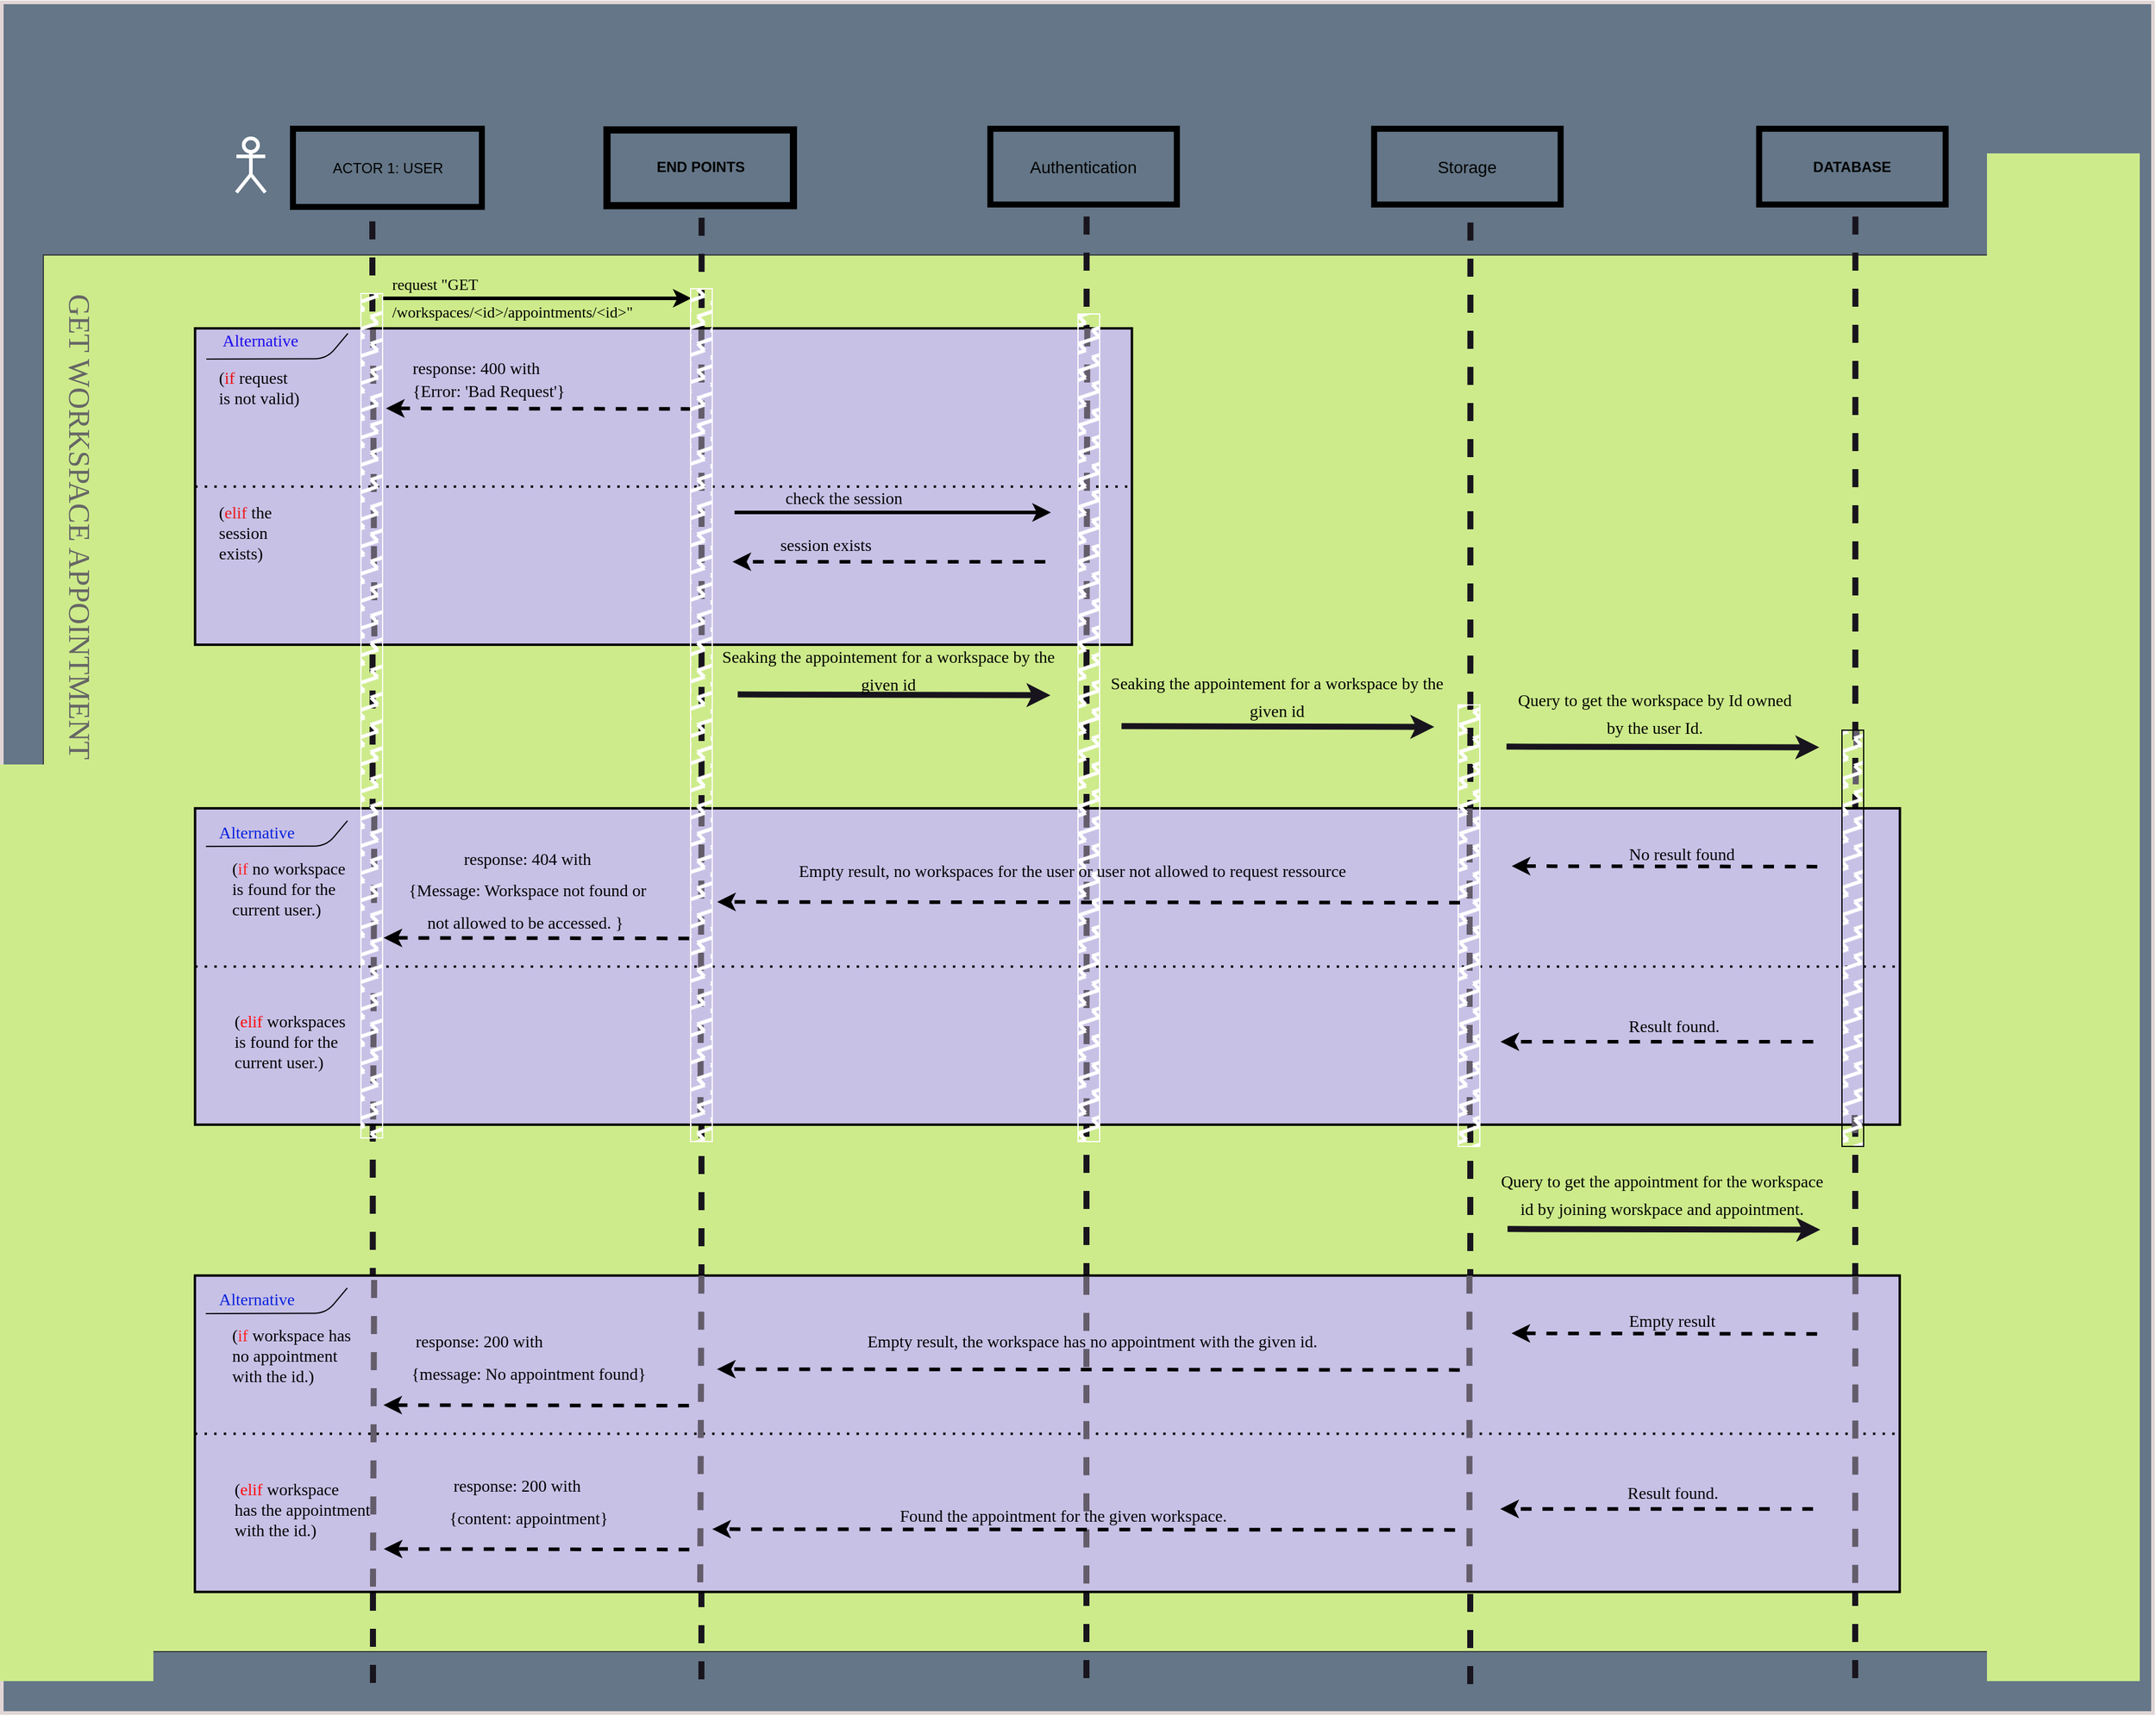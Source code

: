 <mxfile>
    <diagram id="F_yw_CQn4tfW_uXNjKrX" name="Page-1">
        <mxGraphModel dx="4344" dy="397" grid="0" gridSize="10" guides="0" tooltips="1" connect="1" arrows="1" fold="1" page="1" pageScale="1" pageWidth="1200" pageHeight="1600" background="#ffffff" math="0" shadow="0">
            <root>
                <mxCell id="0"/>
                <mxCell id="1" parent="0"/>
                <mxCell id="373" value="" style="rounded=0;whiteSpace=wrap;html=1;labelBackgroundColor=none;fillStyle=solid;strokeColor=#e1d5d5;strokeWidth=3;fontFamily=Times New Roman;fontSize=19;fontColor=#ec1818;fillColor=#647687;gradientColor=none;" parent="1" vertex="1">
                    <mxGeometry x="-3265.5" y="511" width="1788" height="1422" as="geometry"/>
                </mxCell>
                <mxCell id="454" value="" style="rounded=0;whiteSpace=wrap;html=1;fillColor=#cdeb8b;strokeColor=#36393d;" parent="1" vertex="1">
                    <mxGeometry x="-3231" y="721" width="1711" height="1161" as="geometry"/>
                </mxCell>
                <mxCell id="535" value="" style="endArrow=none;dashed=1;html=1;fontColor=#080808;endSize=4;strokeColor=#18141d;strokeWidth=5;" parent="1" edge="1">
                    <mxGeometry width="50" height="50" relative="1" as="geometry">
                        <mxPoint x="-2957" y="1908" as="sourcePoint"/>
                        <mxPoint x="-2957.5" y="684" as="targetPoint"/>
                    </mxGeometry>
                </mxCell>
                <mxCell id="229" value="ACTOR 1: USER" style="rounded=0;whiteSpace=wrap;html=1;fillColor=none;strokeWidth=5;" parent="1" vertex="1">
                    <mxGeometry x="-3023.5" y="616" width="157" height="65" as="geometry"/>
                </mxCell>
                <mxCell id="230" value="&lt;b&gt;END POINTS&lt;/b&gt;" style="rounded=0;whiteSpace=wrap;html=1;fillColor=none;strokeWidth=6;" parent="1" vertex="1">
                    <mxGeometry x="-2762.5" y="617" width="155" height="62.95" as="geometry"/>
                </mxCell>
                <mxCell id="231" value="&lt;font style=&quot;font-size: 14px;&quot;&gt;Authentication&lt;/font&gt;" style="rounded=0;whiteSpace=wrap;html=1;fillColor=none;strokeWidth=5;" parent="1" vertex="1">
                    <mxGeometry x="-2443.84" y="616.05" width="155" height="62.95" as="geometry"/>
                </mxCell>
                <mxCell id="232" value="&lt;font style=&quot;font-size: 14px;&quot;&gt;Storage&lt;/font&gt;" style="rounded=0;whiteSpace=wrap;html=1;fillColor=none;strokeWidth=5;" parent="1" vertex="1">
                    <mxGeometry x="-2124.84" y="616.05" width="155" height="62.95" as="geometry"/>
                </mxCell>
                <mxCell id="233" value="&lt;b&gt;DATABASE&lt;/b&gt;" style="rounded=0;whiteSpace=wrap;html=1;fillColor=none;strokeWidth=5;" parent="1" vertex="1">
                    <mxGeometry x="-1804.84" y="616.05" width="155" height="62.95" as="geometry"/>
                </mxCell>
                <mxCell id="234" value="" style="endArrow=none;dashed=1;html=1;fontColor=#080808;endSize=4;strokeColor=#18141d;strokeWidth=5;" parent="1" edge="1">
                    <mxGeometry width="50" height="50" relative="1" as="geometry">
                        <mxPoint x="-2684" y="1905" as="sourcePoint"/>
                        <mxPoint x="-2683.84" y="683.95" as="targetPoint"/>
                    </mxGeometry>
                </mxCell>
                <mxCell id="235" value="" style="endArrow=none;dashed=1;html=1;fontColor=#080808;endSize=4;strokeColor=#18141d;strokeWidth=5;" parent="1" edge="1">
                    <mxGeometry width="50" height="50" relative="1" as="geometry">
                        <mxPoint x="-2364" y="1904" as="sourcePoint"/>
                        <mxPoint x="-2363.84" y="683.95" as="targetPoint"/>
                    </mxGeometry>
                </mxCell>
                <mxCell id="236" value="" style="endArrow=none;dashed=1;html=1;fontColor=#080808;endSize=4;strokeColor=#18141d;strokeWidth=5;" parent="1" edge="1">
                    <mxGeometry width="50" height="50" relative="1" as="geometry">
                        <mxPoint x="-2045" y="1909" as="sourcePoint"/>
                        <mxPoint x="-2044.84" y="688.95" as="targetPoint"/>
                    </mxGeometry>
                </mxCell>
                <mxCell id="237" value="" style="endArrow=none;dashed=1;html=1;fontColor=#080808;endSize=4;strokeColor=#18141d;strokeWidth=5;" parent="1" edge="1">
                    <mxGeometry width="50" height="50" relative="1" as="geometry">
                        <mxPoint x="-1725" y="1904" as="sourcePoint"/>
                        <mxPoint x="-1724.84" y="688.95" as="targetPoint"/>
                    </mxGeometry>
                </mxCell>
                <mxCell id="238" value="" style="endArrow=classic;html=1;strokeColor=#18141d;strokeWidth=5;fontSize=14;fontColor=#080808;endSize=4;" parent="1" edge="1">
                    <mxGeometry width="50" height="50" relative="1" as="geometry">
                        <mxPoint x="-2653.84" y="1086.3" as="sourcePoint"/>
                        <mxPoint x="-2393.84" y="1086.95" as="targetPoint"/>
                    </mxGeometry>
                </mxCell>
                <mxCell id="242" value="" style="rounded=0;whiteSpace=wrap;html=1;strokeColor=#000000;strokeWidth=2;fontFamily=Verdana;fontSize=14;fontColor=#000000;fillColor=#C8C1E6;fillStyle=solid;gradientColor=none;" parent="1" vertex="1">
                    <mxGeometry x="-3104.84" y="781.95" width="778.65" height="263" as="geometry"/>
                </mxCell>
                <mxCell id="244" value="&lt;font color=&quot;#1b0ced&quot;&gt;Alternative&lt;/font&gt;" style="text;html=1;align=center;verticalAlign=middle;resizable=0;points=[];autosize=1;strokeColor=none;fillColor=none;fontSize=14;fontFamily=Verdana;fontColor=#000000;" parent="1" vertex="1">
                    <mxGeometry x="-3095.84" y="777.5" width="90" height="30" as="geometry"/>
                </mxCell>
                <mxCell id="245" value="(&lt;font color=&quot;#e90c0c&quot;&gt;if&lt;/font&gt; request&lt;br&gt;is not valid)" style="text;html=1;align=left;verticalAlign=middle;resizable=0;points=[];autosize=1;strokeColor=none;fillColor=none;fontSize=14;fontFamily=Verdana;fontColor=#000000;" parent="1" vertex="1">
                    <mxGeometry x="-3086.84" y="807.497" width="90" height="50" as="geometry"/>
                </mxCell>
                <mxCell id="246" value="(&lt;font color=&quot;#ec1818&quot;&gt;elif&lt;/font&gt; the&lt;br&gt;session&amp;nbsp;&lt;br&gt;exists)" style="text;html=1;align=left;verticalAlign=middle;resizable=0;points=[];autosize=1;strokeColor=none;fillColor=none;fontSize=14;fontFamily=Verdana;fontColor=#000000;" parent="1" vertex="1">
                    <mxGeometry x="-3086.84" y="921.949" width="62" height="62" as="geometry"/>
                </mxCell>
                <mxCell id="248" value="&lt;font face=&quot;Verdana&quot;&gt;&lt;span style=&quot;font-size: 14px;&quot;&gt;check the session&lt;/span&gt;&lt;/font&gt;" style="text;html=1;align=center;verticalAlign=middle;resizable=0;points=[];autosize=1;strokeColor=none;fillColor=none;fontSize=22;fontColor=#000000;" parent="1" vertex="1">
                    <mxGeometry x="-2637.194" y="901" width="142" height="39" as="geometry"/>
                </mxCell>
                <mxCell id="249" value="" style="endArrow=classic;html=1;rounded=1;strokeColor=#000000;strokeWidth=3;fontFamily=Verdana;fontSize=14;fontColor=#000000;jumpStyle=arc;jumpSize=0;dashed=1;" parent="1" edge="1">
                    <mxGeometry width="50" height="50" relative="1" as="geometry">
                        <mxPoint x="-2398.19" y="975.95" as="sourcePoint"/>
                        <mxPoint x="-2658.19" y="975.95" as="targetPoint"/>
                    </mxGeometry>
                </mxCell>
                <mxCell id="250" value="&lt;font face=&quot;Verdana&quot;&gt;&lt;span style=&quot;font-size: 14px;&quot;&gt;session exists&lt;/span&gt;&lt;/font&gt;" style="text;html=1;align=center;verticalAlign=middle;resizable=0;points=[];autosize=1;strokeColor=none;fillColor=none;fontSize=22;fontColor=#000000;" parent="1" vertex="1">
                    <mxGeometry x="-2638.194" y="940.95" width="115" height="39" as="geometry"/>
                </mxCell>
                <mxCell id="251" value="" style="endArrow=classic;html=1;rounded=1;strokeColor=#000000;strokeWidth=3;fontFamily=Verdana;fontSize=14;fontColor=#000000;jumpStyle=arc;jumpSize=0;dashed=1;" parent="1" edge="1">
                    <mxGeometry width="50" height="50" relative="1" as="geometry">
                        <mxPoint x="-2692.19" y="848.95" as="sourcePoint"/>
                        <mxPoint x="-2946.19" y="848.498" as="targetPoint"/>
                    </mxGeometry>
                </mxCell>
                <mxCell id="252" value="&lt;p style=&quot;line-height: 70%;&quot;&gt;&lt;font style=&quot;font-size: 14px;&quot; face=&quot;Verdana&quot;&gt;response: 400 with&lt;br&gt;{Error&lt;/font&gt;&lt;span style=&quot;background-color: initial; font-family: Verdana; font-size: 14px;&quot;&gt;: 'Bad Request'}&amp;nbsp;&lt;/span&gt;&lt;/p&gt;" style="text;html=1;align=left;verticalAlign=middle;resizable=0;points=[];autosize=1;strokeColor=none;fillColor=none;fontSize=22;fontColor=#000000;" parent="1" vertex="1">
                    <mxGeometry x="-2926.19" y="777.5" width="183" height="91" as="geometry"/>
                </mxCell>
                <mxCell id="253" value="" style="endArrow=classic;html=1;rounded=1;strokeColor=#000000;strokeWidth=3;fontSize=22;fontColor=#000000;jumpStyle=arc;jumpSize=0;" parent="1" edge="1">
                    <mxGeometry width="50" height="50" relative="1" as="geometry">
                        <mxPoint x="-2656.5" y="935" as="sourcePoint"/>
                        <mxPoint x="-2393.5" y="935" as="targetPoint"/>
                    </mxGeometry>
                </mxCell>
                <mxCell id="254" value="" style="endArrow=none;dashed=1;html=1;dashPattern=1 3;strokeWidth=2;rounded=1;strokeColor=#000000;fontFamily=Verdana;fontSize=14;fontColor=#000000;jumpStyle=arc;jumpSize=0;exitX=0;exitY=0.5;exitDx=0;exitDy=0;entryX=1;entryY=0.5;entryDx=0;entryDy=0;" parent="1" source="242" target="242" edge="1">
                    <mxGeometry width="50" height="50" relative="1" as="geometry">
                        <mxPoint x="-2816.19" y="947.95" as="sourcePoint"/>
                        <mxPoint x="-2326.19" y="889.95" as="targetPoint"/>
                    </mxGeometry>
                </mxCell>
                <mxCell id="255" value="" style="endArrow=classic;html=1;rounded=1;strokeColor=#000000;strokeWidth=3;fontSize=22;fontColor=#000000;jumpStyle=arc;jumpSize=0;" parent="1" edge="1">
                    <mxGeometry width="50" height="50" relative="1" as="geometry">
                        <mxPoint x="-2949.19" y="756.95" as="sourcePoint"/>
                        <mxPoint x="-2692.19" y="756.95" as="targetPoint"/>
                    </mxGeometry>
                </mxCell>
                <mxCell id="257" value="&lt;span style=&quot;color: rgb(0, 0, 0); font-family: Verdana; font-style: normal; font-variant-ligatures: normal; font-variant-caps: normal; font-weight: 400; letter-spacing: normal; orphans: 2; text-align: center; text-indent: 0px; text-transform: none; widows: 2; word-spacing: 0px; -webkit-text-stroke-width: 0px; text-decoration-thickness: initial; text-decoration-style: initial; text-decoration-color: initial; float: none; display: inline !important;&quot;&gt;&lt;font style=&quot;font-size: 13px;&quot;&gt;request &quot;GET /workspaces/&amp;lt;id&amp;gt;/appointments/&amp;lt;id&amp;gt;&quot;&lt;/font&gt;&lt;/span&gt;" style="text;whiteSpace=wrap;html=1;fontSize=19;fontColor=#000000;" parent="1" vertex="1">
                    <mxGeometry x="-2943" y="726" width="272" height="50" as="geometry"/>
                </mxCell>
                <mxCell id="260" value="" style="endArrow=none;dashed=1;html=1;fontColor=#080808;endSize=4;strokeColor=#635c6a;strokeWidth=5;" parent="1" edge="1">
                    <mxGeometry width="50" height="50" relative="1" as="geometry">
                        <mxPoint x="-2363.84" y="1036.95" as="sourcePoint"/>
                        <mxPoint x="-2363.24" y="776.5" as="targetPoint"/>
                    </mxGeometry>
                </mxCell>
                <mxCell id="261" value="&lt;div style=&quot;text-align: center;&quot;&gt;&lt;font face=&quot;Verdana&quot;&gt;&lt;span style=&quot;font-size: 14px;&quot;&gt;Seaking the appointement&lt;/span&gt;&lt;/font&gt;&lt;span style=&quot;font-size: 14px; font-family: Verdana; background-color: initial;&quot;&gt;&amp;nbsp;for a workspace by the given id&lt;/span&gt;&lt;/div&gt;" style="text;whiteSpace=wrap;html=1;fontSize=19;fontColor=#000000;" parent="1" vertex="1">
                    <mxGeometry x="-2674" y="1036" width="289" height="51" as="geometry"/>
                </mxCell>
                <mxCell id="262" value="" style="endArrow=classic;html=1;strokeColor=#18141d;strokeWidth=5;fontSize=14;fontColor=#080808;endSize=4;" parent="1" edge="1">
                    <mxGeometry width="50" height="50" relative="1" as="geometry">
                        <mxPoint x="-2334.84" y="1112.65" as="sourcePoint"/>
                        <mxPoint x="-2074.84" y="1113.3" as="targetPoint"/>
                    </mxGeometry>
                </mxCell>
                <mxCell id="263" value="&lt;div style=&quot;text-align: center;&quot;&gt;&lt;font face=&quot;Verdana&quot;&gt;&lt;span style=&quot;font-size: 14px;&quot;&gt;Query to get the workspace by Id owned by the user Id.&lt;/span&gt;&lt;/font&gt;&lt;/div&gt;" style="text;whiteSpace=wrap;html=1;fontSize=19;fontColor=#000000;" parent="1" vertex="1">
                    <mxGeometry x="-2013" y="1072" width="241" height="50" as="geometry"/>
                </mxCell>
                <mxCell id="264" value="" style="endArrow=classic;html=1;strokeColor=#18141d;strokeWidth=5;fontSize=14;fontColor=#080808;endSize=4;" parent="1" edge="1">
                    <mxGeometry width="50" height="50" relative="1" as="geometry">
                        <mxPoint x="-2014.84" y="1129.65" as="sourcePoint"/>
                        <mxPoint x="-1754.84" y="1130.3" as="targetPoint"/>
                    </mxGeometry>
                </mxCell>
                <mxCell id="266" value="" style="rounded=0;whiteSpace=wrap;html=1;strokeColor=#000000;strokeWidth=2;fontFamily=Verdana;fontSize=14;fontColor=#000000;fillColor=#C8C1E6;fillStyle=solid;gradientColor=none;" parent="1" vertex="1">
                    <mxGeometry x="-3104.84" y="1180.95" width="1417" height="263" as="geometry"/>
                </mxCell>
                <mxCell id="273" value="" style="endArrow=classic;html=1;rounded=1;strokeColor=#000000;strokeWidth=3;fontFamily=Verdana;fontSize=14;fontColor=#000000;jumpStyle=arc;jumpSize=0;dashed=1;" parent="1" edge="1">
                    <mxGeometry width="50" height="50" relative="1" as="geometry">
                        <mxPoint x="-1759.84" y="1374.95" as="sourcePoint"/>
                        <mxPoint x="-2019.84" y="1374.95" as="targetPoint"/>
                    </mxGeometry>
                </mxCell>
                <mxCell id="274" value="&lt;font face=&quot;Verdana&quot;&gt;&lt;span style=&quot;font-size: 14px;&quot;&gt;Result found.&lt;/span&gt;&lt;/font&gt;" style="text;html=1;align=center;verticalAlign=middle;resizable=0;points=[];autosize=1;strokeColor=none;fillColor=none;fontSize=22;fontColor=#000000;" parent="1" vertex="1">
                    <mxGeometry x="-1922.844" y="1339.95" width="93" height="40" as="geometry"/>
                </mxCell>
                <mxCell id="278" value="" style="endArrow=none;dashed=1;html=1;dashPattern=1 3;strokeWidth=2;rounded=1;strokeColor=#000000;fontFamily=Verdana;fontSize=14;fontColor=#000000;jumpStyle=arc;jumpSize=0;exitX=0;exitY=0.5;exitDx=0;exitDy=0;entryX=1;entryY=0.5;entryDx=0;entryDy=0;" parent="1" source="266" target="266" edge="1">
                    <mxGeometry width="50" height="50" relative="1" as="geometry">
                        <mxPoint x="-2177.84" y="1346.95" as="sourcePoint"/>
                        <mxPoint x="-1687.84" y="1288.95" as="targetPoint"/>
                    </mxGeometry>
                </mxCell>
                <mxCell id="281" value="" style="endArrow=none;dashed=1;html=1;fontColor=#080808;endSize=4;strokeColor=#635c6a;strokeWidth=5;" parent="1" edge="1">
                    <mxGeometry width="50" height="50" relative="1" as="geometry">
                        <mxPoint x="-2045.49" y="1435.95" as="sourcePoint"/>
                        <mxPoint x="-2045.49" y="1174.95" as="targetPoint"/>
                    </mxGeometry>
                </mxCell>
                <mxCell id="282" value="" style="endArrow=none;dashed=1;html=1;fontColor=#080808;endSize=4;strokeColor=#635c6a;strokeWidth=5;" parent="1" edge="1">
                    <mxGeometry width="50" height="50" relative="1" as="geometry">
                        <mxPoint x="-2363.84" y="1436.95" as="sourcePoint"/>
                        <mxPoint x="-2363.84" y="1176.95" as="targetPoint"/>
                    </mxGeometry>
                </mxCell>
                <mxCell id="283" value="" style="endArrow=none;dashed=1;html=1;fontColor=#080808;endSize=4;strokeColor=#635c6a;strokeWidth=5;startArrow=none;" parent="1" source="532" edge="1">
                    <mxGeometry width="50" height="50" relative="1" as="geometry">
                        <mxPoint x="-1725.49" y="1435.95" as="sourcePoint"/>
                        <mxPoint x="-1724.89" y="1175.5" as="targetPoint"/>
                    </mxGeometry>
                </mxCell>
                <mxCell id="286" value="" style="endArrow=classic;html=1;rounded=1;strokeColor=#000000;strokeWidth=3;fontFamily=Verdana;fontSize=14;fontColor=#000000;jumpStyle=arc;jumpSize=0;dashed=1;" parent="1" edge="1">
                    <mxGeometry width="50" height="50" relative="1" as="geometry">
                        <mxPoint x="-1756.5" y="1229.45" as="sourcePoint"/>
                        <mxPoint x="-2010.5" y="1228.998" as="targetPoint"/>
                    </mxGeometry>
                </mxCell>
                <mxCell id="287" value="&lt;p style=&quot;line-height: 70%;&quot;&gt;&lt;font face=&quot;Verdana&quot;&gt;&lt;span style=&quot;font-size: 14px;&quot;&gt;No result found&lt;/span&gt;&lt;/font&gt;&lt;/p&gt;" style="text;html=1;align=left;verticalAlign=middle;resizable=0;points=[];autosize=1;strokeColor=none;fillColor=none;fontSize=22;fontColor=#000000;" parent="1" vertex="1">
                    <mxGeometry x="-1914.84" y="1180.0" width="106" height="75" as="geometry"/>
                </mxCell>
                <mxCell id="292" value="" style="endArrow=none;dashed=1;html=1;fontColor=#080808;endSize=4;strokeColor=#635c6a;strokeWidth=5;" parent="1" edge="1">
                    <mxGeometry width="50" height="50" relative="1" as="geometry">
                        <mxPoint x="-2684.84" y="1435.95" as="sourcePoint"/>
                        <mxPoint x="-2683.84" y="1172.6" as="targetPoint"/>
                    </mxGeometry>
                </mxCell>
                <mxCell id="297" value="" style="endArrow=none;html=1;rounded=1;strokeColor=#000000;strokeWidth=1;fontFamily=Verdana;fontSize=14;fontColor=#000000;jumpStyle=arc;jumpSize=0;exitX=0;exitY=0.081;exitDx=0;exitDy=0;exitPerimeter=0;entryX=0.144;entryY=0;entryDx=0;entryDy=0;entryPerimeter=0;" parent="1" edge="1">
                    <mxGeometry width="50" height="50" relative="1" as="geometry">
                        <mxPoint x="-3095.84" y="1212.603" as="sourcePoint"/>
                        <mxPoint x="-2978.192" y="1191.3" as="targetPoint"/>
                        <Array as="points">
                            <mxPoint x="-2995.84" y="1212.3"/>
                        </Array>
                    </mxGeometry>
                </mxCell>
                <mxCell id="298" value="&lt;font color=&quot;#0922dc&quot;&gt;Alternative&lt;/font&gt;" style="text;html=1;align=center;verticalAlign=middle;resizable=0;points=[];autosize=1;strokeColor=none;fillColor=none;fontSize=14;fontFamily=Verdana;fontColor=#000000;" parent="1" vertex="1">
                    <mxGeometry x="-3098.84" y="1186.65" width="90" height="30" as="geometry"/>
                </mxCell>
                <mxCell id="299" value="(&lt;font color=&quot;#fc2223&quot;&gt;if&lt;/font&gt;&amp;nbsp;no workspace&lt;br&gt;is found for the &lt;br&gt;current user.)" style="text;html=1;align=left;verticalAlign=middle;resizable=0;points=[];autosize=1;strokeColor=none;fillColor=none;fontSize=14;fontFamily=Verdana;fontColor=#000000;" parent="1" vertex="1">
                    <mxGeometry x="-3075.84" y="1217.647" width="112" height="62" as="geometry"/>
                </mxCell>
                <mxCell id="300" value="(&lt;font color=&quot;#ff0a0a&quot;&gt;elif&lt;/font&gt;&amp;nbsp;workspaces&lt;br&gt;is found for the &lt;br&gt;current user.)" style="text;html=1;align=left;verticalAlign=middle;resizable=0;points=[];autosize=1;strokeColor=none;fillColor=none;fontSize=14;fontFamily=Verdana;fontColor=#000000;" parent="1" vertex="1">
                    <mxGeometry x="-3073.84" y="1345.299" width="110" height="62" as="geometry"/>
                </mxCell>
                <mxCell id="301" value="" style="endArrow=none;dashed=1;html=1;fontColor=#080808;endSize=4;strokeColor=#635c6a;strokeWidth=5;" parent="1" edge="1">
                    <mxGeometry width="50" height="50" relative="1" as="geometry">
                        <mxPoint x="-2956.84" y="1439.65" as="sourcePoint"/>
                        <mxPoint x="-2955.84" y="1176.3" as="targetPoint"/>
                    </mxGeometry>
                </mxCell>
                <mxCell id="302" value="" style="endArrow=classic;html=1;rounded=1;strokeColor=#000000;strokeWidth=3;fontFamily=Verdana;fontSize=14;fontColor=#000000;jumpStyle=arc;jumpSize=0;dashed=1;" parent="1" edge="1">
                    <mxGeometry width="50" height="50" relative="1" as="geometry">
                        <mxPoint x="-2694.19" y="1289.1" as="sourcePoint"/>
                        <mxPoint x="-2948.19" y="1288.648" as="targetPoint"/>
                    </mxGeometry>
                </mxCell>
                <mxCell id="368" value="" style="endArrow=none;dashed=1;html=1;fontColor=#080808;endSize=4;strokeColor=#635c6a;strokeWidth=5;" parent="1" edge="1">
                    <mxGeometry width="50" height="50" relative="1" as="geometry">
                        <mxPoint x="-2683.84" y="1036.95" as="sourcePoint"/>
                        <mxPoint x="-2684" y="783" as="targetPoint"/>
                    </mxGeometry>
                </mxCell>
                <mxCell id="371" value="" style="endArrow=none;html=1;rounded=1;strokeColor=#000000;strokeWidth=1;fontFamily=Verdana;fontSize=14;fontColor=#000000;jumpStyle=arc;jumpSize=0;exitX=0;exitY=0.081;exitDx=0;exitDy=0;exitPerimeter=0;entryX=0.144;entryY=0;entryDx=0;entryDy=0;entryPerimeter=0;" parent="1" edge="1">
                    <mxGeometry width="50" height="50" relative="1" as="geometry">
                        <mxPoint x="-3095.49" y="807.503" as="sourcePoint"/>
                        <mxPoint x="-2977.842" y="786.2" as="targetPoint"/>
                        <Array as="points">
                            <mxPoint x="-2995.49" y="807.2"/>
                        </Array>
                    </mxGeometry>
                </mxCell>
                <mxCell id="370" value="" style="endArrow=none;dashed=1;html=1;fontColor=#080808;endSize=4;strokeColor=#635c6a;strokeWidth=5;" parent="1" edge="1">
                    <mxGeometry width="50" height="50" relative="1" as="geometry">
                        <mxPoint x="-2955.84" y="1037.95" as="sourcePoint"/>
                        <mxPoint x="-2957" y="782" as="targetPoint"/>
                    </mxGeometry>
                </mxCell>
                <mxCell id="375" value="" style="shape=umlActor;verticalLabelPosition=bottom;verticalAlign=top;html=1;outlineConnect=0;labelBackgroundColor=none;fillStyle=solid;strokeColor=#ffffff;strokeWidth=3;fontFamily=Times New Roman;fontSize=19;fontColor=#ec1818;fillColor=none;gradientColor=none;" parent="1" vertex="1">
                    <mxGeometry x="-3070.5" y="624" width="24" height="45" as="geometry"/>
                </mxCell>
                <mxCell id="455" value="&lt;font face=&quot;Times New Roman&quot; color=&quot;#666666&quot;&gt;&lt;span style=&quot;font-size: 25px;&quot;&gt;GET WORKSPACE APPOINTMENT&lt;/span&gt;&lt;/font&gt;" style="text;html=1;align=center;verticalAlign=middle;resizable=0;points=[];autosize=1;strokeColor=none;fillColor=none;rotation=90;" parent="1" vertex="1">
                    <mxGeometry x="-3403" y="925" width="405" height="42" as="geometry"/>
                </mxCell>
                <mxCell id="525" value="&lt;font style=&quot;text-align: left; font-size: 14px;&quot; face=&quot;Verdana&quot;&gt;response: 404 with&lt;br&gt;{Message: Workspace not found or &lt;br&gt;not allowed to be accessed.&amp;nbsp;&lt;/font&gt;&lt;span style=&quot;text-align: left; background-color: initial; font-family: Verdana; font-size: 14px;&quot;&gt;}&amp;nbsp;&lt;/span&gt;" style="text;html=1;align=center;verticalAlign=middle;resizable=0;points=[];autosize=1;strokeColor=none;fillColor=none;fontSize=22;fontColor=#000000;" parent="1" vertex="1">
                    <mxGeometry x="-2936.004" y="1201" width="215" height="91" as="geometry"/>
                </mxCell>
                <mxCell id="526" value="" style="rounded=0;whiteSpace=wrap;html=1;fillColor=#FFFFFF;strokeColor=#fcfcfc;fillStyle=zigzag-line;" parent="1" vertex="1">
                    <mxGeometry x="-2967" y="753" width="18" height="702" as="geometry"/>
                </mxCell>
                <mxCell id="527" value="" style="rounded=0;whiteSpace=wrap;html=1;fillColor=#FFFFFF;strokeColor=#fffafa;fillStyle=zigzag-line;" parent="1" vertex="1">
                    <mxGeometry x="-2693" y="749" width="18" height="709" as="geometry"/>
                </mxCell>
                <mxCell id="528" value="" style="rounded=0;whiteSpace=wrap;html=1;fillColor=#FFFFFF;strokeColor=#FFFFFF;fillStyle=zigzag-line;" parent="1" vertex="1">
                    <mxGeometry x="-2371" y="770" width="18" height="688" as="geometry"/>
                </mxCell>
                <mxCell id="529" value="" style="rounded=0;whiteSpace=wrap;html=1;fillColor=#FFFFFF;strokeColor=#FFFFFF;fillStyle=zigzag-line;" parent="1" vertex="1">
                    <mxGeometry x="-2055" y="1095" width="18" height="367" as="geometry"/>
                </mxCell>
                <mxCell id="533" value="" style="endArrow=none;dashed=1;html=1;fontColor=#080808;endSize=4;strokeColor=#635c6a;strokeWidth=5;" parent="1" target="532" edge="1">
                    <mxGeometry width="50" height="50" relative="1" as="geometry">
                        <mxPoint x="-1725.49" y="1435.95" as="sourcePoint"/>
                        <mxPoint x="-1724.89" y="1175.5" as="targetPoint"/>
                    </mxGeometry>
                </mxCell>
                <mxCell id="532" value="" style="rounded=0;whiteSpace=wrap;html=1;fillColor=#FFFFFF;strokeColor=#050505;fillStyle=zigzag-line;" parent="1" vertex="1">
                    <mxGeometry x="-1736" y="1116" width="18" height="346" as="geometry"/>
                </mxCell>
                <mxCell id="544" value="&lt;div style=&quot;text-align: center;&quot;&gt;&lt;font face=&quot;Verdana&quot;&gt;&lt;span style=&quot;font-size: 14px;&quot;&gt;Seaking the appointement for a workspace by the given id&lt;/span&gt;&lt;/font&gt;&lt;/div&gt;" style="text;whiteSpace=wrap;html=1;fontSize=19;fontColor=#000000;" parent="1" vertex="1">
                    <mxGeometry x="-2351" y="1058" width="289" height="51" as="geometry"/>
                </mxCell>
                <mxCell id="545" value="&lt;div style=&quot;text-align: center;&quot;&gt;&lt;font style=&quot;font-size: 22px; text-align: left;&quot; face=&quot;Verdana&quot;&gt;&lt;span style=&quot;font-size: 14px;&quot;&gt;Empty result, no workspaces for the user&amp;nbsp;&lt;/span&gt;&lt;/font&gt;&lt;span style=&quot;text-align: left; background-color: initial; font-size: 14px; font-family: Verdana;&quot;&gt;or user not allowed to request ressource&lt;/span&gt;&lt;br&gt;&lt;/div&gt;" style="text;whiteSpace=wrap;html=1;fontSize=19;fontColor=#000000;" parent="1" vertex="1">
                    <mxGeometry x="-2605" y="1211" width="527" height="50" as="geometry"/>
                </mxCell>
                <mxCell id="548" value="" style="endArrow=classic;html=1;rounded=1;strokeColor=#000000;strokeWidth=3;fontFamily=Verdana;fontSize=14;fontColor=#000000;jumpStyle=arc;jumpSize=0;dashed=1;exitX=0.083;exitY=0.448;exitDx=0;exitDy=0;exitPerimeter=0;entryX=1.228;entryY=0.719;entryDx=0;entryDy=0;entryPerimeter=0;" parent="1" source="529" target="527" edge="1">
                    <mxGeometry width="50" height="50" relative="1" as="geometry">
                        <mxPoint x="-2341.0" y="1259" as="sourcePoint"/>
                        <mxPoint x="-2601.0" y="1259" as="targetPoint"/>
                    </mxGeometry>
                </mxCell>
                <mxCell id="549" value="&lt;div style=&quot;text-align: center;&quot;&gt;&lt;font face=&quot;Verdana&quot;&gt;&lt;span style=&quot;font-size: 14px;&quot;&gt;Query to get the appointment for the workspace id by joining worskpace and appointment.&lt;/span&gt;&lt;/font&gt;&lt;/div&gt;" style="text;whiteSpace=wrap;html=1;fontSize=19;fontColor=#000000;" parent="1" vertex="1">
                    <mxGeometry x="-2023" y="1472" width="273" height="50" as="geometry"/>
                </mxCell>
                <mxCell id="550" value="" style="endArrow=classic;html=1;strokeColor=#18141d;strokeWidth=5;fontSize=14;fontColor=#080808;endSize=4;" parent="1" edge="1">
                    <mxGeometry width="50" height="50" relative="1" as="geometry">
                        <mxPoint x="-2014.0" y="1530.65" as="sourcePoint"/>
                        <mxPoint x="-1754.0" y="1531.3" as="targetPoint"/>
                    </mxGeometry>
                </mxCell>
                <mxCell id="551" value="" style="rounded=0;whiteSpace=wrap;html=1;strokeColor=#000000;strokeWidth=2;fontFamily=Verdana;fontSize=14;fontColor=#000000;fillColor=#C8C1E6;fillStyle=solid;gradientColor=none;" parent="1" vertex="1">
                    <mxGeometry x="-3105" y="1569.35" width="1417" height="263" as="geometry"/>
                </mxCell>
                <mxCell id="552" value="" style="endArrow=classic;html=1;rounded=1;strokeColor=#000000;strokeWidth=3;fontFamily=Verdana;fontSize=14;fontColor=#000000;jumpStyle=arc;jumpSize=0;dashed=1;" parent="1" edge="1">
                    <mxGeometry width="50" height="50" relative="1" as="geometry">
                        <mxPoint x="-1760.0" y="1763.35" as="sourcePoint"/>
                        <mxPoint x="-2020.0" y="1763.35" as="targetPoint"/>
                    </mxGeometry>
                </mxCell>
                <mxCell id="553" value="&lt;font face=&quot;Verdana&quot;&gt;&lt;span style=&quot;font-size: 14px;&quot;&gt;Result found.&lt;/span&gt;&lt;/font&gt;" style="text;html=1;align=center;verticalAlign=middle;resizable=0;points=[];autosize=1;strokeColor=none;fillColor=none;fontSize=22;fontColor=#000000;" parent="1" vertex="1">
                    <mxGeometry x="-1923.004" y="1728.35" width="93" height="40" as="geometry"/>
                </mxCell>
                <mxCell id="554" value="" style="endArrow=none;dashed=1;html=1;dashPattern=1 3;strokeWidth=2;rounded=1;strokeColor=#000000;fontFamily=Verdana;fontSize=14;fontColor=#000000;jumpStyle=arc;jumpSize=0;exitX=0;exitY=0.5;exitDx=0;exitDy=0;entryX=1;entryY=0.5;entryDx=0;entryDy=0;" parent="1" source="551" target="551" edge="1">
                    <mxGeometry width="50" height="50" relative="1" as="geometry">
                        <mxPoint x="-2178" y="1735.35" as="sourcePoint"/>
                        <mxPoint x="-1688.0" y="1677.35" as="targetPoint"/>
                    </mxGeometry>
                </mxCell>
                <mxCell id="555" value="" style="endArrow=none;dashed=1;html=1;fontColor=#080808;endSize=4;strokeColor=#635c6a;strokeWidth=5;" parent="1" edge="1">
                    <mxGeometry width="50" height="50" relative="1" as="geometry">
                        <mxPoint x="-2045.65" y="1824.35" as="sourcePoint"/>
                        <mxPoint x="-2045.65" y="1563.35" as="targetPoint"/>
                    </mxGeometry>
                </mxCell>
                <mxCell id="556" value="" style="endArrow=none;dashed=1;html=1;fontColor=#080808;endSize=4;strokeColor=#635c6a;strokeWidth=5;" parent="1" edge="1">
                    <mxGeometry width="50" height="50" relative="1" as="geometry">
                        <mxPoint x="-2364" y="1825.35" as="sourcePoint"/>
                        <mxPoint x="-2364" y="1565.35" as="targetPoint"/>
                    </mxGeometry>
                </mxCell>
                <mxCell id="557" value="" style="endArrow=classic;html=1;rounded=1;strokeColor=#000000;strokeWidth=3;fontFamily=Verdana;fontSize=14;fontColor=#000000;jumpStyle=arc;jumpSize=0;dashed=1;" parent="1" edge="1">
                    <mxGeometry width="50" height="50" relative="1" as="geometry">
                        <mxPoint x="-1756.66" y="1617.85" as="sourcePoint"/>
                        <mxPoint x="-2010.66" y="1617.398" as="targetPoint"/>
                    </mxGeometry>
                </mxCell>
                <mxCell id="558" value="&lt;p style=&quot;line-height: 70%;&quot;&gt;&lt;font face=&quot;Verdana&quot;&gt;&lt;span style=&quot;font-size: 14px;&quot;&gt;Empty result&lt;/span&gt;&lt;/font&gt;&lt;/p&gt;" style="text;html=1;align=left;verticalAlign=middle;resizable=0;points=[];autosize=1;strokeColor=none;fillColor=none;fontSize=22;fontColor=#000000;" parent="1" vertex="1">
                    <mxGeometry x="-1915.0" y="1568.4" width="90" height="75" as="geometry"/>
                </mxCell>
                <mxCell id="559" value="" style="endArrow=none;dashed=1;html=1;fontColor=#080808;endSize=4;strokeColor=#635c6a;strokeWidth=5;" parent="1" edge="1">
                    <mxGeometry width="50" height="50" relative="1" as="geometry">
                        <mxPoint x="-2685" y="1824.35" as="sourcePoint"/>
                        <mxPoint x="-2684" y="1561" as="targetPoint"/>
                    </mxGeometry>
                </mxCell>
                <mxCell id="560" value="" style="endArrow=none;html=1;rounded=1;strokeColor=#000000;strokeWidth=1;fontFamily=Verdana;fontSize=14;fontColor=#000000;jumpStyle=arc;jumpSize=0;exitX=0;exitY=0.081;exitDx=0;exitDy=0;exitPerimeter=0;entryX=0.144;entryY=0;entryDx=0;entryDy=0;entryPerimeter=0;" parent="1" edge="1">
                    <mxGeometry width="50" height="50" relative="1" as="geometry">
                        <mxPoint x="-3096" y="1601.003" as="sourcePoint"/>
                        <mxPoint x="-2978.352" y="1579.7" as="targetPoint"/>
                        <Array as="points">
                            <mxPoint x="-2996" y="1600.7"/>
                        </Array>
                    </mxGeometry>
                </mxCell>
                <mxCell id="561" value="&lt;font color=&quot;#0922dc&quot;&gt;Alternative&lt;/font&gt;" style="text;html=1;align=center;verticalAlign=middle;resizable=0;points=[];autosize=1;strokeColor=none;fillColor=none;fontSize=14;fontFamily=Verdana;fontColor=#000000;" parent="1" vertex="1">
                    <mxGeometry x="-3099" y="1575.05" width="90" height="30" as="geometry"/>
                </mxCell>
                <mxCell id="562" value="(&lt;font color=&quot;#fc2223&quot;&gt;if&lt;/font&gt;&amp;nbsp;workspace has &lt;br&gt;no appointment &lt;br&gt;with the id.)" style="text;html=1;align=left;verticalAlign=middle;resizable=0;points=[];autosize=1;strokeColor=none;fillColor=none;fontSize=14;fontFamily=Verdana;fontColor=#000000;" parent="1" vertex="1">
                    <mxGeometry x="-3076" y="1606.047" width="117" height="62" as="geometry"/>
                </mxCell>
                <mxCell id="563" value="(&lt;font color=&quot;#ff0a0a&quot;&gt;elif&lt;/font&gt;&amp;nbsp;workspace &lt;br&gt;has the appointment&lt;br&gt;with the id.)" style="text;html=1;align=left;verticalAlign=middle;resizable=0;points=[];autosize=1;strokeColor=none;fillColor=none;fontSize=14;fontFamily=Verdana;fontColor=#000000;" parent="1" vertex="1">
                    <mxGeometry x="-3074" y="1733.699" width="131" height="62" as="geometry"/>
                </mxCell>
                <mxCell id="564" value="" style="endArrow=none;dashed=1;html=1;fontColor=#080808;endSize=4;strokeColor=#635c6a;strokeWidth=5;" parent="1" edge="1">
                    <mxGeometry width="50" height="50" relative="1" as="geometry">
                        <mxPoint x="-2957" y="1828.05" as="sourcePoint"/>
                        <mxPoint x="-2956" y="1564.7" as="targetPoint"/>
                    </mxGeometry>
                </mxCell>
                <mxCell id="565" value="" style="endArrow=classic;html=1;rounded=1;strokeColor=#000000;strokeWidth=3;fontFamily=Verdana;fontSize=14;fontColor=#000000;jumpStyle=arc;jumpSize=0;dashed=1;" parent="1" edge="1">
                    <mxGeometry width="50" height="50" relative="1" as="geometry">
                        <mxPoint x="-2694.35" y="1677.5" as="sourcePoint"/>
                        <mxPoint x="-2948.35" y="1677.048" as="targetPoint"/>
                    </mxGeometry>
                </mxCell>
                <mxCell id="566" value="&lt;div style=&quot;text-align: left;&quot;&gt;&lt;span style=&quot;background-color: initial; font-size: 14px;&quot;&gt;&lt;font face=&quot;Verdana&quot;&gt;&amp;nbsp;response: 200 with&lt;/font&gt;&lt;/span&gt;&lt;/div&gt;&lt;div style=&quot;text-align: left;&quot;&gt;&lt;span style=&quot;background-color: initial; font-size: 14px;&quot;&gt;&lt;font face=&quot;Verdana&quot;&gt;{message: No appointment found}&lt;/font&gt;&lt;/span&gt;&lt;/div&gt;" style="text;html=1;align=center;verticalAlign=middle;resizable=0;points=[];autosize=1;strokeColor=none;fillColor=none;fontSize=22;fontColor=#000000;" parent="1" vertex="1">
                    <mxGeometry x="-2934.164" y="1602.4" width="213" height="65" as="geometry"/>
                </mxCell>
                <mxCell id="567" value="" style="endArrow=none;dashed=1;html=1;fontColor=#080808;endSize=4;strokeColor=#635c6a;strokeWidth=5;exitX=0.974;exitY=0.002;exitDx=0;exitDy=0;exitPerimeter=0;" parent="1" source="551" edge="1">
                    <mxGeometry width="50" height="50" relative="1" as="geometry">
                        <mxPoint x="-1724" y="1568" as="sourcePoint"/>
                        <mxPoint x="-1725" y="1831" as="targetPoint"/>
                    </mxGeometry>
                </mxCell>
                <mxCell id="568" value="&lt;div style=&quot;text-align: center;&quot;&gt;&lt;font style=&quot;font-size: 22px; text-align: left;&quot; face=&quot;Verdana&quot;&gt;&lt;span style=&quot;font-size: 14px;&quot;&gt;Empty result, the workspace has no appointment with the given id.&lt;/span&gt;&lt;/font&gt;&lt;br&gt;&lt;/div&gt;" style="text;whiteSpace=wrap;html=1;fontSize=19;fontColor=#000000;" parent="1" vertex="1">
                    <mxGeometry x="-2548" y="1602" width="385" height="50" as="geometry"/>
                </mxCell>
                <mxCell id="569" value="" style="endArrow=classic;html=1;rounded=1;strokeColor=#000000;strokeWidth=3;fontFamily=Verdana;fontSize=14;fontColor=#000000;jumpStyle=arc;jumpSize=0;dashed=1;exitX=0.083;exitY=0.448;exitDx=0;exitDy=0;exitPerimeter=0;entryX=1.228;entryY=0.719;entryDx=0;entryDy=0;entryPerimeter=0;" parent="1" edge="1">
                    <mxGeometry width="50" height="50" relative="1" as="geometry">
                        <mxPoint x="-2053.666" y="1647.816" as="sourcePoint"/>
                        <mxPoint x="-2671.056" y="1647.171" as="targetPoint"/>
                    </mxGeometry>
                </mxCell>
                <mxCell id="570" value="&lt;div style=&quot;text-align: left;&quot;&gt;&lt;font face=&quot;Verdana&quot;&gt;&lt;span style=&quot;font-size: 14px;&quot;&gt;Found the appointment for the given workspace.&lt;/span&gt;&lt;/font&gt;&lt;/div&gt;" style="text;whiteSpace=wrap;html=1;fontSize=19;fontColor=#000000;" parent="1" vertex="1">
                    <mxGeometry x="-2521" y="1750" width="345" height="50" as="geometry"/>
                </mxCell>
                <mxCell id="571" value="" style="endArrow=classic;html=1;rounded=1;strokeColor=#000000;strokeWidth=3;fontFamily=Verdana;fontSize=14;fontColor=#000000;jumpStyle=arc;jumpSize=0;dashed=1;exitX=0.083;exitY=0.448;exitDx=0;exitDy=0;exitPerimeter=0;entryX=1.228;entryY=0.719;entryDx=0;entryDy=0;entryPerimeter=0;" parent="1" edge="1">
                    <mxGeometry width="50" height="50" relative="1" as="geometry">
                        <mxPoint x="-2057.606" y="1780.816" as="sourcePoint"/>
                        <mxPoint x="-2674.996" y="1780.171" as="targetPoint"/>
                    </mxGeometry>
                </mxCell>
                <mxCell id="572" value="" style="endArrow=classic;html=1;rounded=1;strokeColor=#000000;strokeWidth=3;fontFamily=Verdana;fontSize=14;fontColor=#000000;jumpStyle=arc;jumpSize=0;dashed=1;" parent="1" edge="1">
                    <mxGeometry width="50" height="50" relative="1" as="geometry">
                        <mxPoint x="-2694.0" y="1797.1" as="sourcePoint"/>
                        <mxPoint x="-2948.0" y="1796.648" as="targetPoint"/>
                    </mxGeometry>
                </mxCell>
                <mxCell id="573" value="&lt;div style=&quot;text-align: left;&quot;&gt;&lt;span style=&quot;background-color: initial; font-size: 14px;&quot;&gt;&lt;font face=&quot;Verdana&quot;&gt;&amp;nbsp;response: 200 with&lt;/font&gt;&lt;/span&gt;&lt;/div&gt;&lt;div style=&quot;text-align: left;&quot;&gt;&lt;span style=&quot;background-color: initial; font-size: 14px;&quot;&gt;&lt;font face=&quot;Verdana&quot;&gt;{content: appointment}&lt;/font&gt;&lt;/span&gt;&lt;/div&gt;" style="text;html=1;align=center;verticalAlign=middle;resizable=0;points=[];autosize=1;strokeColor=none;fillColor=none;fontSize=22;fontColor=#000000;" parent="1" vertex="1">
                    <mxGeometry x="-2902.814" y="1722" width="150" height="65" as="geometry"/>
                </mxCell>
            </root>
        </mxGraphModel>
    </diagram>
</mxfile>
